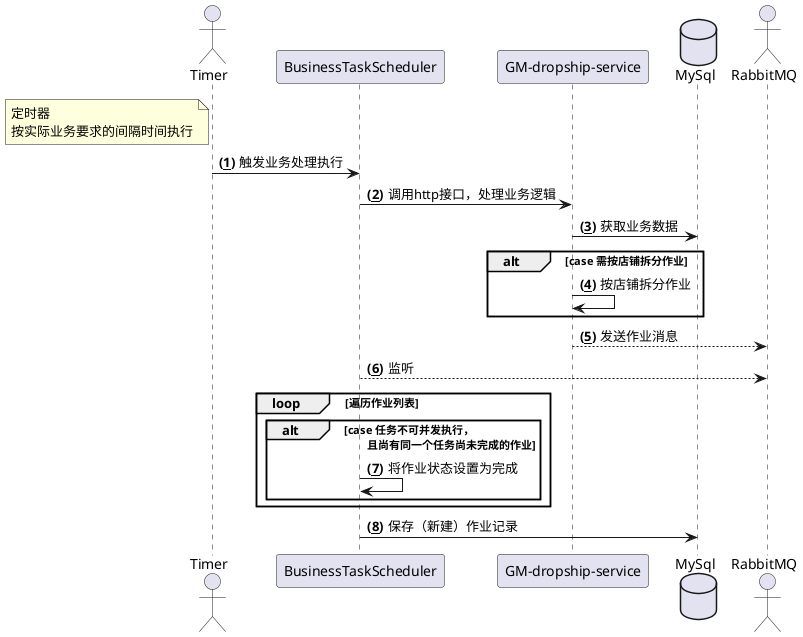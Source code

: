 @startuml

autonumber "<b>(<u>###</u>)"

actor Timer
participant BusinessTaskScheduler as BTS
participant "GM-dropship-service" as GDS
database MySql
actor RabbitMQ

note left of Timer
    定时器
    按实际业务要求的间隔时间执行
end note

Timer -> BTS : 触发业务处理执行

BTS -> GDS : 调用http接口，处理业务逻辑

GDS -> MySql : 获取业务数据

alt case 需按店铺拆分作业
    GDS -> GDS : 按店铺拆分作业
end

GDS --> RabbitMQ : 发送作业消息

BTS --> RabbitMQ : 监听

loop 遍历作业列表
    alt case 任务不可并发执行，\n        且尚有同一个任务尚未完成的作业
        BTS -> BTS : 将作业状态设置为完成
    end
end

BTS -> MySql : 保存（新建）作业记录

@enduml